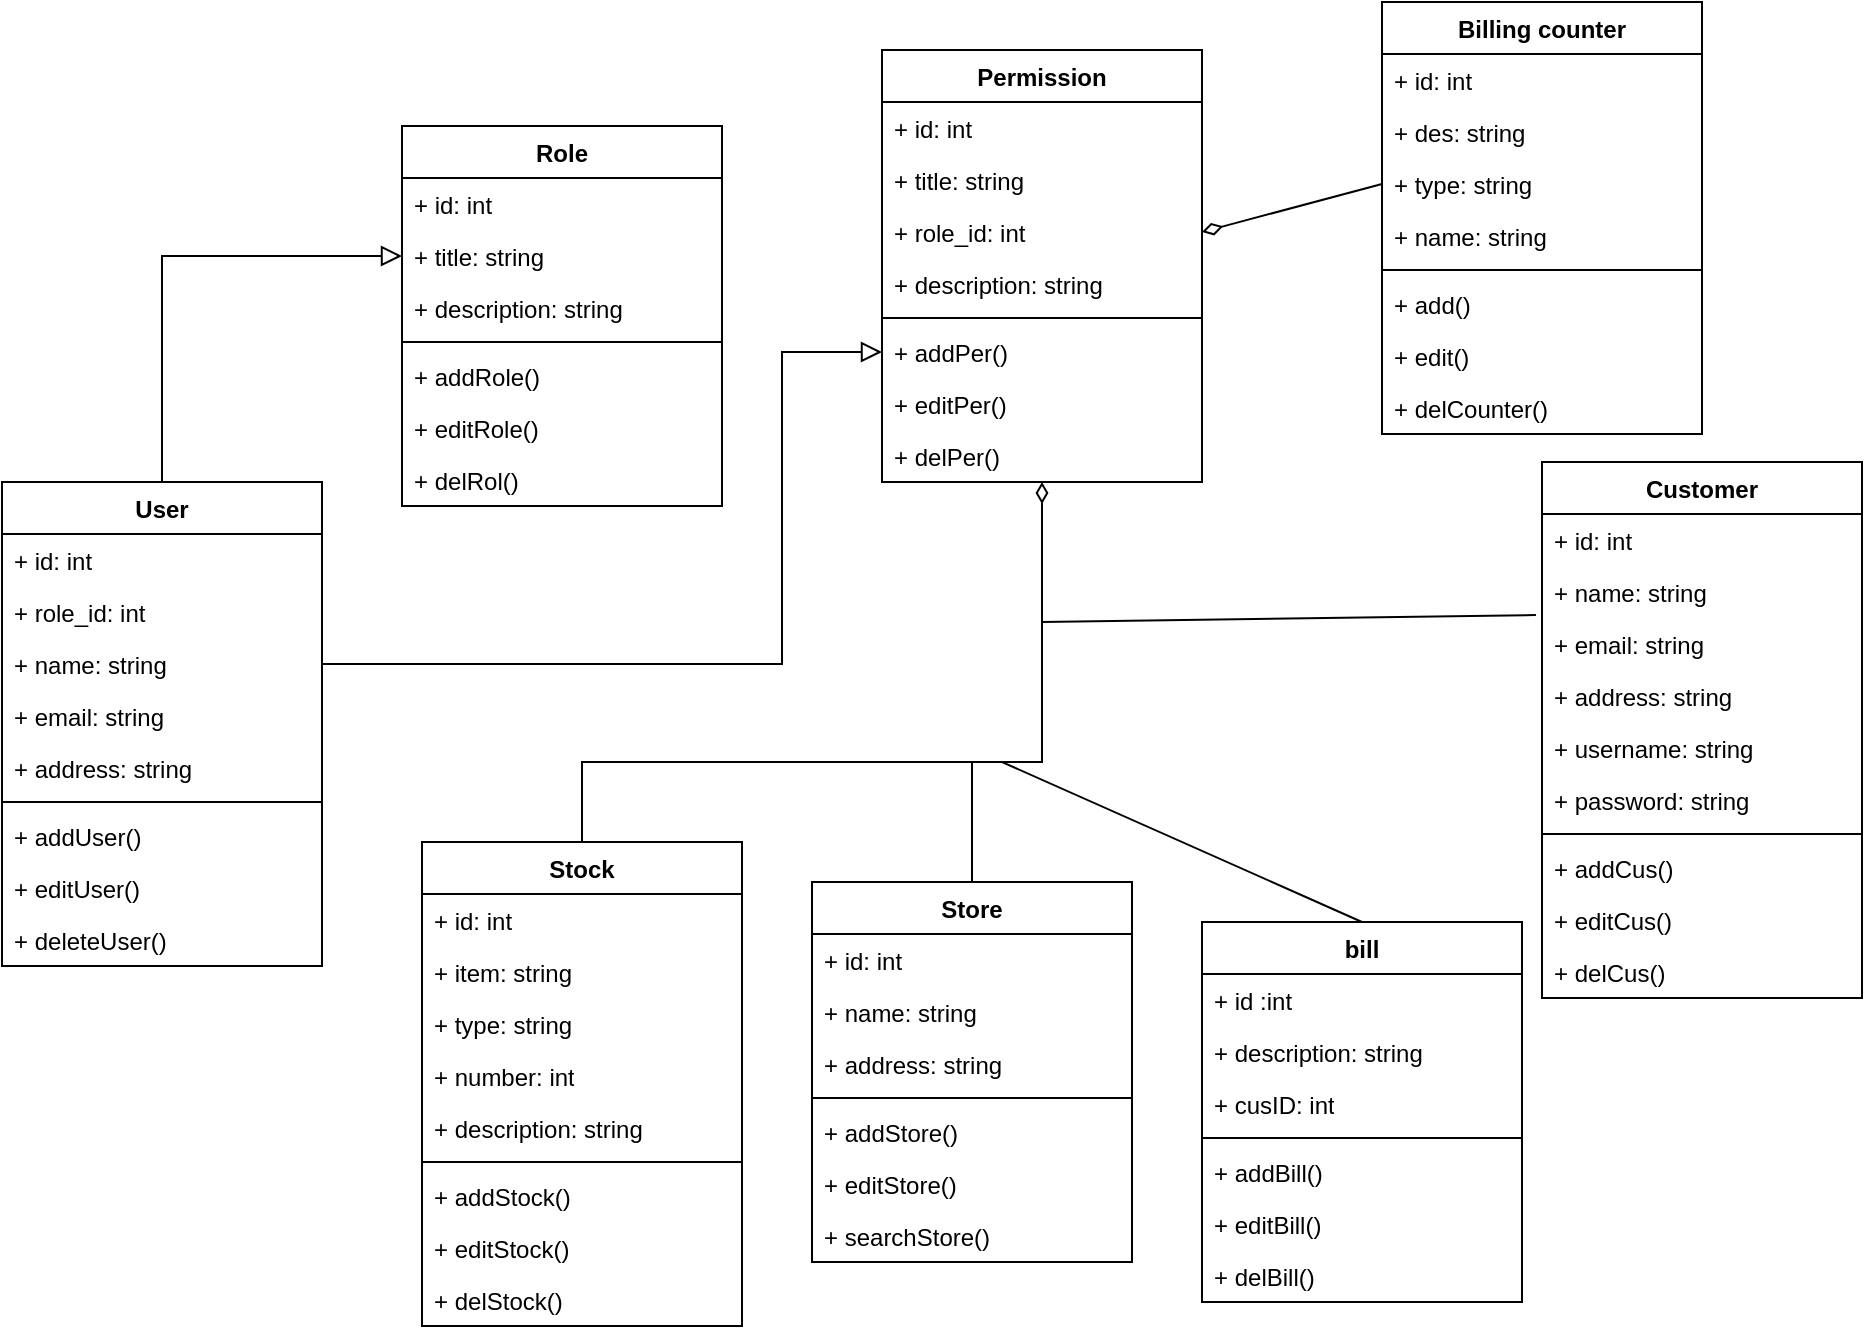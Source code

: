 <mxfile version="22.1.11" type="device">
  <diagram name="Trang-1" id="JTNX_Ec30hekgTK82rhO">
    <mxGraphModel dx="2017" dy="652" grid="1" gridSize="10" guides="1" tooltips="1" connect="1" arrows="1" fold="1" page="1" pageScale="1" pageWidth="850" pageHeight="1100" math="0" shadow="0">
      <root>
        <mxCell id="0" />
        <mxCell id="1" parent="0" />
        <mxCell id="xj2bSiRLXiBLBmCNieWA-5" value="Role" style="swimlane;fontStyle=1;align=center;verticalAlign=top;childLayout=stackLayout;horizontal=1;startSize=26;horizontalStack=0;resizeParent=1;resizeParentMax=0;resizeLast=0;collapsible=1;marginBottom=0;whiteSpace=wrap;html=1;" vertex="1" parent="1">
          <mxGeometry x="60" y="192" width="160" height="190" as="geometry" />
        </mxCell>
        <mxCell id="xj2bSiRLXiBLBmCNieWA-6" value="+ id: int" style="text;strokeColor=none;fillColor=none;align=left;verticalAlign=top;spacingLeft=4;spacingRight=4;overflow=hidden;rotatable=0;points=[[0,0.5],[1,0.5]];portConstraint=eastwest;whiteSpace=wrap;html=1;" vertex="1" parent="xj2bSiRLXiBLBmCNieWA-5">
          <mxGeometry y="26" width="160" height="26" as="geometry" />
        </mxCell>
        <mxCell id="xj2bSiRLXiBLBmCNieWA-48" value="+ title: string" style="text;strokeColor=none;fillColor=none;align=left;verticalAlign=top;spacingLeft=4;spacingRight=4;overflow=hidden;rotatable=0;points=[[0,0.5],[1,0.5]];portConstraint=eastwest;whiteSpace=wrap;html=1;" vertex="1" parent="xj2bSiRLXiBLBmCNieWA-5">
          <mxGeometry y="52" width="160" height="26" as="geometry" />
        </mxCell>
        <mxCell id="xj2bSiRLXiBLBmCNieWA-49" value="+ description: string" style="text;strokeColor=none;fillColor=none;align=left;verticalAlign=top;spacingLeft=4;spacingRight=4;overflow=hidden;rotatable=0;points=[[0,0.5],[1,0.5]];portConstraint=eastwest;whiteSpace=wrap;html=1;" vertex="1" parent="xj2bSiRLXiBLBmCNieWA-5">
          <mxGeometry y="78" width="160" height="26" as="geometry" />
        </mxCell>
        <mxCell id="xj2bSiRLXiBLBmCNieWA-7" value="" style="line;strokeWidth=1;fillColor=none;align=left;verticalAlign=middle;spacingTop=-1;spacingLeft=3;spacingRight=3;rotatable=0;labelPosition=right;points=[];portConstraint=eastwest;strokeColor=inherit;" vertex="1" parent="xj2bSiRLXiBLBmCNieWA-5">
          <mxGeometry y="104" width="160" height="8" as="geometry" />
        </mxCell>
        <mxCell id="xj2bSiRLXiBLBmCNieWA-8" value="+ addRole()" style="text;strokeColor=none;fillColor=none;align=left;verticalAlign=top;spacingLeft=4;spacingRight=4;overflow=hidden;rotatable=0;points=[[0,0.5],[1,0.5]];portConstraint=eastwest;whiteSpace=wrap;html=1;" vertex="1" parent="xj2bSiRLXiBLBmCNieWA-5">
          <mxGeometry y="112" width="160" height="26" as="geometry" />
        </mxCell>
        <mxCell id="xj2bSiRLXiBLBmCNieWA-50" value="+ editRole()" style="text;strokeColor=none;fillColor=none;align=left;verticalAlign=top;spacingLeft=4;spacingRight=4;overflow=hidden;rotatable=0;points=[[0,0.5],[1,0.5]];portConstraint=eastwest;whiteSpace=wrap;html=1;" vertex="1" parent="xj2bSiRLXiBLBmCNieWA-5">
          <mxGeometry y="138" width="160" height="26" as="geometry" />
        </mxCell>
        <mxCell id="xj2bSiRLXiBLBmCNieWA-51" value="+ delRol()" style="text;strokeColor=none;fillColor=none;align=left;verticalAlign=top;spacingLeft=4;spacingRight=4;overflow=hidden;rotatable=0;points=[[0,0.5],[1,0.5]];portConstraint=eastwest;whiteSpace=wrap;html=1;" vertex="1" parent="xj2bSiRLXiBLBmCNieWA-5">
          <mxGeometry y="164" width="160" height="26" as="geometry" />
        </mxCell>
        <mxCell id="xj2bSiRLXiBLBmCNieWA-9" value="Stock" style="swimlane;fontStyle=1;align=center;verticalAlign=top;childLayout=stackLayout;horizontal=1;startSize=26;horizontalStack=0;resizeParent=1;resizeParentMax=0;resizeLast=0;collapsible=1;marginBottom=0;whiteSpace=wrap;html=1;" vertex="1" parent="1">
          <mxGeometry x="70" y="550" width="160" height="242" as="geometry" />
        </mxCell>
        <mxCell id="xj2bSiRLXiBLBmCNieWA-10" value="+ id: int&lt;span style=&quot;white-space: pre;&quot;&gt;&#x9;&lt;/span&gt;" style="text;strokeColor=none;fillColor=none;align=left;verticalAlign=top;spacingLeft=4;spacingRight=4;overflow=hidden;rotatable=0;points=[[0,0.5],[1,0.5]];portConstraint=eastwest;whiteSpace=wrap;html=1;" vertex="1" parent="xj2bSiRLXiBLBmCNieWA-9">
          <mxGeometry y="26" width="160" height="26" as="geometry" />
        </mxCell>
        <mxCell id="xj2bSiRLXiBLBmCNieWA-78" value="+ item: string" style="text;strokeColor=none;fillColor=none;align=left;verticalAlign=top;spacingLeft=4;spacingRight=4;overflow=hidden;rotatable=0;points=[[0,0.5],[1,0.5]];portConstraint=eastwest;whiteSpace=wrap;html=1;" vertex="1" parent="xj2bSiRLXiBLBmCNieWA-9">
          <mxGeometry y="52" width="160" height="26" as="geometry" />
        </mxCell>
        <mxCell id="xj2bSiRLXiBLBmCNieWA-79" value="+ type: string" style="text;strokeColor=none;fillColor=none;align=left;verticalAlign=top;spacingLeft=4;spacingRight=4;overflow=hidden;rotatable=0;points=[[0,0.5],[1,0.5]];portConstraint=eastwest;whiteSpace=wrap;html=1;" vertex="1" parent="xj2bSiRLXiBLBmCNieWA-9">
          <mxGeometry y="78" width="160" height="26" as="geometry" />
        </mxCell>
        <mxCell id="xj2bSiRLXiBLBmCNieWA-76" value="+ number: int" style="text;strokeColor=none;fillColor=none;align=left;verticalAlign=top;spacingLeft=4;spacingRight=4;overflow=hidden;rotatable=0;points=[[0,0.5],[1,0.5]];portConstraint=eastwest;whiteSpace=wrap;html=1;" vertex="1" parent="xj2bSiRLXiBLBmCNieWA-9">
          <mxGeometry y="104" width="160" height="26" as="geometry" />
        </mxCell>
        <mxCell id="xj2bSiRLXiBLBmCNieWA-77" value="+ description: string" style="text;strokeColor=none;fillColor=none;align=left;verticalAlign=top;spacingLeft=4;spacingRight=4;overflow=hidden;rotatable=0;points=[[0,0.5],[1,0.5]];portConstraint=eastwest;whiteSpace=wrap;html=1;" vertex="1" parent="xj2bSiRLXiBLBmCNieWA-9">
          <mxGeometry y="130" width="160" height="26" as="geometry" />
        </mxCell>
        <mxCell id="xj2bSiRLXiBLBmCNieWA-11" value="" style="line;strokeWidth=1;fillColor=none;align=left;verticalAlign=middle;spacingTop=-1;spacingLeft=3;spacingRight=3;rotatable=0;labelPosition=right;points=[];portConstraint=eastwest;strokeColor=inherit;" vertex="1" parent="xj2bSiRLXiBLBmCNieWA-9">
          <mxGeometry y="156" width="160" height="8" as="geometry" />
        </mxCell>
        <mxCell id="xj2bSiRLXiBLBmCNieWA-80" value="+ addStock()" style="text;strokeColor=none;fillColor=none;align=left;verticalAlign=top;spacingLeft=4;spacingRight=4;overflow=hidden;rotatable=0;points=[[0,0.5],[1,0.5]];portConstraint=eastwest;whiteSpace=wrap;html=1;" vertex="1" parent="xj2bSiRLXiBLBmCNieWA-9">
          <mxGeometry y="164" width="160" height="26" as="geometry" />
        </mxCell>
        <mxCell id="xj2bSiRLXiBLBmCNieWA-12" value="+ editStock()" style="text;strokeColor=none;fillColor=none;align=left;verticalAlign=top;spacingLeft=4;spacingRight=4;overflow=hidden;rotatable=0;points=[[0,0.5],[1,0.5]];portConstraint=eastwest;whiteSpace=wrap;html=1;" vertex="1" parent="xj2bSiRLXiBLBmCNieWA-9">
          <mxGeometry y="190" width="160" height="26" as="geometry" />
        </mxCell>
        <mxCell id="xj2bSiRLXiBLBmCNieWA-81" value="+ delStock()" style="text;strokeColor=none;fillColor=none;align=left;verticalAlign=top;spacingLeft=4;spacingRight=4;overflow=hidden;rotatable=0;points=[[0,0.5],[1,0.5]];portConstraint=eastwest;whiteSpace=wrap;html=1;" vertex="1" parent="xj2bSiRLXiBLBmCNieWA-9">
          <mxGeometry y="216" width="160" height="26" as="geometry" />
        </mxCell>
        <mxCell id="xj2bSiRLXiBLBmCNieWA-17" value="Customer" style="swimlane;fontStyle=1;align=center;verticalAlign=top;childLayout=stackLayout;horizontal=1;startSize=26;horizontalStack=0;resizeParent=1;resizeParentMax=0;resizeLast=0;collapsible=1;marginBottom=0;whiteSpace=wrap;html=1;" vertex="1" parent="1">
          <mxGeometry x="630" y="360" width="160" height="268" as="geometry" />
        </mxCell>
        <mxCell id="xj2bSiRLXiBLBmCNieWA-18" value="+ id: int" style="text;strokeColor=none;fillColor=none;align=left;verticalAlign=top;spacingLeft=4;spacingRight=4;overflow=hidden;rotatable=0;points=[[0,0.5],[1,0.5]];portConstraint=eastwest;whiteSpace=wrap;html=1;" vertex="1" parent="xj2bSiRLXiBLBmCNieWA-17">
          <mxGeometry y="26" width="160" height="26" as="geometry" />
        </mxCell>
        <mxCell id="xj2bSiRLXiBLBmCNieWA-66" value="+ name: string" style="text;strokeColor=none;fillColor=none;align=left;verticalAlign=top;spacingLeft=4;spacingRight=4;overflow=hidden;rotatable=0;points=[[0,0.5],[1,0.5]];portConstraint=eastwest;whiteSpace=wrap;html=1;" vertex="1" parent="xj2bSiRLXiBLBmCNieWA-17">
          <mxGeometry y="52" width="160" height="26" as="geometry" />
        </mxCell>
        <mxCell id="xj2bSiRLXiBLBmCNieWA-71" value="+ email: string" style="text;strokeColor=none;fillColor=none;align=left;verticalAlign=top;spacingLeft=4;spacingRight=4;overflow=hidden;rotatable=0;points=[[0,0.5],[1,0.5]];portConstraint=eastwest;whiteSpace=wrap;html=1;" vertex="1" parent="xj2bSiRLXiBLBmCNieWA-17">
          <mxGeometry y="78" width="160" height="26" as="geometry" />
        </mxCell>
        <mxCell id="xj2bSiRLXiBLBmCNieWA-72" value="+ address: string" style="text;strokeColor=none;fillColor=none;align=left;verticalAlign=top;spacingLeft=4;spacingRight=4;overflow=hidden;rotatable=0;points=[[0,0.5],[1,0.5]];portConstraint=eastwest;whiteSpace=wrap;html=1;" vertex="1" parent="xj2bSiRLXiBLBmCNieWA-17">
          <mxGeometry y="104" width="160" height="26" as="geometry" />
        </mxCell>
        <mxCell id="xj2bSiRLXiBLBmCNieWA-67" value="+ username: string" style="text;strokeColor=none;fillColor=none;align=left;verticalAlign=top;spacingLeft=4;spacingRight=4;overflow=hidden;rotatable=0;points=[[0,0.5],[1,0.5]];portConstraint=eastwest;whiteSpace=wrap;html=1;" vertex="1" parent="xj2bSiRLXiBLBmCNieWA-17">
          <mxGeometry y="130" width="160" height="26" as="geometry" />
        </mxCell>
        <mxCell id="xj2bSiRLXiBLBmCNieWA-73" value="+ password: string" style="text;strokeColor=none;fillColor=none;align=left;verticalAlign=top;spacingLeft=4;spacingRight=4;overflow=hidden;rotatable=0;points=[[0,0.5],[1,0.5]];portConstraint=eastwest;whiteSpace=wrap;html=1;" vertex="1" parent="xj2bSiRLXiBLBmCNieWA-17">
          <mxGeometry y="156" width="160" height="26" as="geometry" />
        </mxCell>
        <mxCell id="xj2bSiRLXiBLBmCNieWA-19" value="" style="line;strokeWidth=1;fillColor=none;align=left;verticalAlign=middle;spacingTop=-1;spacingLeft=3;spacingRight=3;rotatable=0;labelPosition=right;points=[];portConstraint=eastwest;strokeColor=inherit;" vertex="1" parent="xj2bSiRLXiBLBmCNieWA-17">
          <mxGeometry y="182" width="160" height="8" as="geometry" />
        </mxCell>
        <mxCell id="xj2bSiRLXiBLBmCNieWA-20" value="+ addCus()" style="text;strokeColor=none;fillColor=none;align=left;verticalAlign=top;spacingLeft=4;spacingRight=4;overflow=hidden;rotatable=0;points=[[0,0.5],[1,0.5]];portConstraint=eastwest;whiteSpace=wrap;html=1;" vertex="1" parent="xj2bSiRLXiBLBmCNieWA-17">
          <mxGeometry y="190" width="160" height="26" as="geometry" />
        </mxCell>
        <mxCell id="xj2bSiRLXiBLBmCNieWA-74" value="+ editCus()" style="text;strokeColor=none;fillColor=none;align=left;verticalAlign=top;spacingLeft=4;spacingRight=4;overflow=hidden;rotatable=0;points=[[0,0.5],[1,0.5]];portConstraint=eastwest;whiteSpace=wrap;html=1;" vertex="1" parent="xj2bSiRLXiBLBmCNieWA-17">
          <mxGeometry y="216" width="160" height="26" as="geometry" />
        </mxCell>
        <mxCell id="xj2bSiRLXiBLBmCNieWA-75" value="+ delCus()" style="text;strokeColor=none;fillColor=none;align=left;verticalAlign=top;spacingLeft=4;spacingRight=4;overflow=hidden;rotatable=0;points=[[0,0.5],[1,0.5]];portConstraint=eastwest;whiteSpace=wrap;html=1;" vertex="1" parent="xj2bSiRLXiBLBmCNieWA-17">
          <mxGeometry y="242" width="160" height="26" as="geometry" />
        </mxCell>
        <mxCell id="xj2bSiRLXiBLBmCNieWA-25" value="User" style="swimlane;fontStyle=1;align=center;verticalAlign=top;childLayout=stackLayout;horizontal=1;startSize=26;horizontalStack=0;resizeParent=1;resizeParentMax=0;resizeLast=0;collapsible=1;marginBottom=0;whiteSpace=wrap;html=1;" vertex="1" parent="1">
          <mxGeometry x="-140" y="370" width="160" height="242" as="geometry" />
        </mxCell>
        <mxCell id="xj2bSiRLXiBLBmCNieWA-26" value="+ id: int" style="text;strokeColor=none;fillColor=none;align=left;verticalAlign=top;spacingLeft=4;spacingRight=4;overflow=hidden;rotatable=0;points=[[0,0.5],[1,0.5]];portConstraint=eastwest;whiteSpace=wrap;html=1;" vertex="1" parent="xj2bSiRLXiBLBmCNieWA-25">
          <mxGeometry y="26" width="160" height="26" as="geometry" />
        </mxCell>
        <mxCell id="xj2bSiRLXiBLBmCNieWA-41" value="+ role_id: int" style="text;strokeColor=none;fillColor=none;align=left;verticalAlign=top;spacingLeft=4;spacingRight=4;overflow=hidden;rotatable=0;points=[[0,0.5],[1,0.5]];portConstraint=eastwest;whiteSpace=wrap;html=1;" vertex="1" parent="xj2bSiRLXiBLBmCNieWA-25">
          <mxGeometry y="52" width="160" height="26" as="geometry" />
        </mxCell>
        <mxCell id="xj2bSiRLXiBLBmCNieWA-43" value="+ name: string" style="text;strokeColor=none;fillColor=none;align=left;verticalAlign=top;spacingLeft=4;spacingRight=4;overflow=hidden;rotatable=0;points=[[0,0.5],[1,0.5]];portConstraint=eastwest;whiteSpace=wrap;html=1;" vertex="1" parent="xj2bSiRLXiBLBmCNieWA-25">
          <mxGeometry y="78" width="160" height="26" as="geometry" />
        </mxCell>
        <mxCell id="xj2bSiRLXiBLBmCNieWA-44" value="+ email: string" style="text;strokeColor=none;fillColor=none;align=left;verticalAlign=top;spacingLeft=4;spacingRight=4;overflow=hidden;rotatable=0;points=[[0,0.5],[1,0.5]];portConstraint=eastwest;whiteSpace=wrap;html=1;" vertex="1" parent="xj2bSiRLXiBLBmCNieWA-25">
          <mxGeometry y="104" width="160" height="26" as="geometry" />
        </mxCell>
        <mxCell id="xj2bSiRLXiBLBmCNieWA-45" value="+ address: string" style="text;strokeColor=none;fillColor=none;align=left;verticalAlign=top;spacingLeft=4;spacingRight=4;overflow=hidden;rotatable=0;points=[[0,0.5],[1,0.5]];portConstraint=eastwest;whiteSpace=wrap;html=1;" vertex="1" parent="xj2bSiRLXiBLBmCNieWA-25">
          <mxGeometry y="130" width="160" height="26" as="geometry" />
        </mxCell>
        <mxCell id="xj2bSiRLXiBLBmCNieWA-27" value="" style="line;strokeWidth=1;fillColor=none;align=left;verticalAlign=middle;spacingTop=-1;spacingLeft=3;spacingRight=3;rotatable=0;labelPosition=right;points=[];portConstraint=eastwest;strokeColor=inherit;" vertex="1" parent="xj2bSiRLXiBLBmCNieWA-25">
          <mxGeometry y="156" width="160" height="8" as="geometry" />
        </mxCell>
        <mxCell id="xj2bSiRLXiBLBmCNieWA-28" value="+ addUser()" style="text;strokeColor=none;fillColor=none;align=left;verticalAlign=top;spacingLeft=4;spacingRight=4;overflow=hidden;rotatable=0;points=[[0,0.5],[1,0.5]];portConstraint=eastwest;whiteSpace=wrap;html=1;" vertex="1" parent="xj2bSiRLXiBLBmCNieWA-25">
          <mxGeometry y="164" width="160" height="26" as="geometry" />
        </mxCell>
        <mxCell id="xj2bSiRLXiBLBmCNieWA-46" value="+ editUser()" style="text;strokeColor=none;fillColor=none;align=left;verticalAlign=top;spacingLeft=4;spacingRight=4;overflow=hidden;rotatable=0;points=[[0,0.5],[1,0.5]];portConstraint=eastwest;whiteSpace=wrap;html=1;" vertex="1" parent="xj2bSiRLXiBLBmCNieWA-25">
          <mxGeometry y="190" width="160" height="26" as="geometry" />
        </mxCell>
        <mxCell id="xj2bSiRLXiBLBmCNieWA-47" value="+ deleteUser()" style="text;strokeColor=none;fillColor=none;align=left;verticalAlign=top;spacingLeft=4;spacingRight=4;overflow=hidden;rotatable=0;points=[[0,0.5],[1,0.5]];portConstraint=eastwest;whiteSpace=wrap;html=1;" vertex="1" parent="xj2bSiRLXiBLBmCNieWA-25">
          <mxGeometry y="216" width="160" height="26" as="geometry" />
        </mxCell>
        <mxCell id="xj2bSiRLXiBLBmCNieWA-29" value="Permission" style="swimlane;fontStyle=1;align=center;verticalAlign=top;childLayout=stackLayout;horizontal=1;startSize=26;horizontalStack=0;resizeParent=1;resizeParentMax=0;resizeLast=0;collapsible=1;marginBottom=0;whiteSpace=wrap;html=1;" vertex="1" parent="1">
          <mxGeometry x="300" y="154" width="160" height="216" as="geometry" />
        </mxCell>
        <mxCell id="xj2bSiRLXiBLBmCNieWA-30" value="+ id: int" style="text;strokeColor=none;fillColor=none;align=left;verticalAlign=top;spacingLeft=4;spacingRight=4;overflow=hidden;rotatable=0;points=[[0,0.5],[1,0.5]];portConstraint=eastwest;whiteSpace=wrap;html=1;" vertex="1" parent="xj2bSiRLXiBLBmCNieWA-29">
          <mxGeometry y="26" width="160" height="26" as="geometry" />
        </mxCell>
        <mxCell id="xj2bSiRLXiBLBmCNieWA-54" value="+ title: string" style="text;strokeColor=none;fillColor=none;align=left;verticalAlign=top;spacingLeft=4;spacingRight=4;overflow=hidden;rotatable=0;points=[[0,0.5],[1,0.5]];portConstraint=eastwest;whiteSpace=wrap;html=1;" vertex="1" parent="xj2bSiRLXiBLBmCNieWA-29">
          <mxGeometry y="52" width="160" height="26" as="geometry" />
        </mxCell>
        <mxCell id="xj2bSiRLXiBLBmCNieWA-52" value="+ role_id: int" style="text;strokeColor=none;fillColor=none;align=left;verticalAlign=top;spacingLeft=4;spacingRight=4;overflow=hidden;rotatable=0;points=[[0,0.5],[1,0.5]];portConstraint=eastwest;whiteSpace=wrap;html=1;" vertex="1" parent="xj2bSiRLXiBLBmCNieWA-29">
          <mxGeometry y="78" width="160" height="26" as="geometry" />
        </mxCell>
        <mxCell id="xj2bSiRLXiBLBmCNieWA-53" value="+ description: string" style="text;strokeColor=none;fillColor=none;align=left;verticalAlign=top;spacingLeft=4;spacingRight=4;overflow=hidden;rotatable=0;points=[[0,0.5],[1,0.5]];portConstraint=eastwest;whiteSpace=wrap;html=1;" vertex="1" parent="xj2bSiRLXiBLBmCNieWA-29">
          <mxGeometry y="104" width="160" height="26" as="geometry" />
        </mxCell>
        <mxCell id="xj2bSiRLXiBLBmCNieWA-31" value="" style="line;strokeWidth=1;fillColor=none;align=left;verticalAlign=middle;spacingTop=-1;spacingLeft=3;spacingRight=3;rotatable=0;labelPosition=right;points=[];portConstraint=eastwest;strokeColor=inherit;" vertex="1" parent="xj2bSiRLXiBLBmCNieWA-29">
          <mxGeometry y="130" width="160" height="8" as="geometry" />
        </mxCell>
        <mxCell id="xj2bSiRLXiBLBmCNieWA-32" value="+ addPer()" style="text;strokeColor=none;fillColor=none;align=left;verticalAlign=top;spacingLeft=4;spacingRight=4;overflow=hidden;rotatable=0;points=[[0,0.5],[1,0.5]];portConstraint=eastwest;whiteSpace=wrap;html=1;" vertex="1" parent="xj2bSiRLXiBLBmCNieWA-29">
          <mxGeometry y="138" width="160" height="26" as="geometry" />
        </mxCell>
        <mxCell id="xj2bSiRLXiBLBmCNieWA-55" value="+ editPer()" style="text;strokeColor=none;fillColor=none;align=left;verticalAlign=top;spacingLeft=4;spacingRight=4;overflow=hidden;rotatable=0;points=[[0,0.5],[1,0.5]];portConstraint=eastwest;whiteSpace=wrap;html=1;" vertex="1" parent="xj2bSiRLXiBLBmCNieWA-29">
          <mxGeometry y="164" width="160" height="26" as="geometry" />
        </mxCell>
        <mxCell id="xj2bSiRLXiBLBmCNieWA-56" value="+ delPer()" style="text;strokeColor=none;fillColor=none;align=left;verticalAlign=top;spacingLeft=4;spacingRight=4;overflow=hidden;rotatable=0;points=[[0,0.5],[1,0.5]];portConstraint=eastwest;whiteSpace=wrap;html=1;" vertex="1" parent="xj2bSiRLXiBLBmCNieWA-29">
          <mxGeometry y="190" width="160" height="26" as="geometry" />
        </mxCell>
        <mxCell id="xj2bSiRLXiBLBmCNieWA-33" value="Billing counter" style="swimlane;fontStyle=1;align=center;verticalAlign=top;childLayout=stackLayout;horizontal=1;startSize=26;horizontalStack=0;resizeParent=1;resizeParentMax=0;resizeLast=0;collapsible=1;marginBottom=0;whiteSpace=wrap;html=1;" vertex="1" parent="1">
          <mxGeometry x="550" y="130" width="160" height="216" as="geometry" />
        </mxCell>
        <mxCell id="xj2bSiRLXiBLBmCNieWA-34" value="+ id: int" style="text;strokeColor=none;fillColor=none;align=left;verticalAlign=top;spacingLeft=4;spacingRight=4;overflow=hidden;rotatable=0;points=[[0,0.5],[1,0.5]];portConstraint=eastwest;whiteSpace=wrap;html=1;" vertex="1" parent="xj2bSiRLXiBLBmCNieWA-33">
          <mxGeometry y="26" width="160" height="26" as="geometry" />
        </mxCell>
        <mxCell id="xj2bSiRLXiBLBmCNieWA-62" value="+ des: string" style="text;strokeColor=none;fillColor=none;align=left;verticalAlign=top;spacingLeft=4;spacingRight=4;overflow=hidden;rotatable=0;points=[[0,0.5],[1,0.5]];portConstraint=eastwest;whiteSpace=wrap;html=1;" vertex="1" parent="xj2bSiRLXiBLBmCNieWA-33">
          <mxGeometry y="52" width="160" height="26" as="geometry" />
        </mxCell>
        <mxCell id="xj2bSiRLXiBLBmCNieWA-63" value="+ type: string" style="text;strokeColor=none;fillColor=none;align=left;verticalAlign=top;spacingLeft=4;spacingRight=4;overflow=hidden;rotatable=0;points=[[0,0.5],[1,0.5]];portConstraint=eastwest;whiteSpace=wrap;html=1;" vertex="1" parent="xj2bSiRLXiBLBmCNieWA-33">
          <mxGeometry y="78" width="160" height="26" as="geometry" />
        </mxCell>
        <mxCell id="xj2bSiRLXiBLBmCNieWA-61" value="+ name: string" style="text;strokeColor=none;fillColor=none;align=left;verticalAlign=top;spacingLeft=4;spacingRight=4;overflow=hidden;rotatable=0;points=[[0,0.5],[1,0.5]];portConstraint=eastwest;whiteSpace=wrap;html=1;" vertex="1" parent="xj2bSiRLXiBLBmCNieWA-33">
          <mxGeometry y="104" width="160" height="26" as="geometry" />
        </mxCell>
        <mxCell id="xj2bSiRLXiBLBmCNieWA-35" value="" style="line;strokeWidth=1;fillColor=none;align=left;verticalAlign=middle;spacingTop=-1;spacingLeft=3;spacingRight=3;rotatable=0;labelPosition=right;points=[];portConstraint=eastwest;strokeColor=inherit;" vertex="1" parent="xj2bSiRLXiBLBmCNieWA-33">
          <mxGeometry y="130" width="160" height="8" as="geometry" />
        </mxCell>
        <mxCell id="xj2bSiRLXiBLBmCNieWA-36" value="+ add()" style="text;strokeColor=none;fillColor=none;align=left;verticalAlign=top;spacingLeft=4;spacingRight=4;overflow=hidden;rotatable=0;points=[[0,0.5],[1,0.5]];portConstraint=eastwest;whiteSpace=wrap;html=1;" vertex="1" parent="xj2bSiRLXiBLBmCNieWA-33">
          <mxGeometry y="138" width="160" height="26" as="geometry" />
        </mxCell>
        <mxCell id="xj2bSiRLXiBLBmCNieWA-64" value="+ edit()" style="text;strokeColor=none;fillColor=none;align=left;verticalAlign=top;spacingLeft=4;spacingRight=4;overflow=hidden;rotatable=0;points=[[0,0.5],[1,0.5]];portConstraint=eastwest;whiteSpace=wrap;html=1;" vertex="1" parent="xj2bSiRLXiBLBmCNieWA-33">
          <mxGeometry y="164" width="160" height="26" as="geometry" />
        </mxCell>
        <mxCell id="xj2bSiRLXiBLBmCNieWA-65" value="+ delCounter()" style="text;strokeColor=none;fillColor=none;align=left;verticalAlign=top;spacingLeft=4;spacingRight=4;overflow=hidden;rotatable=0;points=[[0,0.5],[1,0.5]];portConstraint=eastwest;whiteSpace=wrap;html=1;" vertex="1" parent="xj2bSiRLXiBLBmCNieWA-33">
          <mxGeometry y="190" width="160" height="26" as="geometry" />
        </mxCell>
        <mxCell id="xj2bSiRLXiBLBmCNieWA-82" value="bill" style="swimlane;fontStyle=1;align=center;verticalAlign=top;childLayout=stackLayout;horizontal=1;startSize=26;horizontalStack=0;resizeParent=1;resizeParentMax=0;resizeLast=0;collapsible=1;marginBottom=0;whiteSpace=wrap;html=1;" vertex="1" parent="1">
          <mxGeometry x="460" y="590" width="160" height="190" as="geometry" />
        </mxCell>
        <mxCell id="xj2bSiRLXiBLBmCNieWA-83" value="+ id :int" style="text;strokeColor=none;fillColor=none;align=left;verticalAlign=top;spacingLeft=4;spacingRight=4;overflow=hidden;rotatable=0;points=[[0,0.5],[1,0.5]];portConstraint=eastwest;whiteSpace=wrap;html=1;" vertex="1" parent="xj2bSiRLXiBLBmCNieWA-82">
          <mxGeometry y="26" width="160" height="26" as="geometry" />
        </mxCell>
        <mxCell id="xj2bSiRLXiBLBmCNieWA-86" value="+ description: string" style="text;strokeColor=none;fillColor=none;align=left;verticalAlign=top;spacingLeft=4;spacingRight=4;overflow=hidden;rotatable=0;points=[[0,0.5],[1,0.5]];portConstraint=eastwest;whiteSpace=wrap;html=1;" vertex="1" parent="xj2bSiRLXiBLBmCNieWA-82">
          <mxGeometry y="52" width="160" height="26" as="geometry" />
        </mxCell>
        <mxCell id="xj2bSiRLXiBLBmCNieWA-87" value="+ cusID: int" style="text;strokeColor=none;fillColor=none;align=left;verticalAlign=top;spacingLeft=4;spacingRight=4;overflow=hidden;rotatable=0;points=[[0,0.5],[1,0.5]];portConstraint=eastwest;whiteSpace=wrap;html=1;" vertex="1" parent="xj2bSiRLXiBLBmCNieWA-82">
          <mxGeometry y="78" width="160" height="26" as="geometry" />
        </mxCell>
        <mxCell id="xj2bSiRLXiBLBmCNieWA-88" value="" style="line;strokeWidth=1;fillColor=none;align=left;verticalAlign=middle;spacingTop=-1;spacingLeft=3;spacingRight=3;rotatable=0;labelPosition=right;points=[];portConstraint=eastwest;strokeColor=inherit;" vertex="1" parent="xj2bSiRLXiBLBmCNieWA-82">
          <mxGeometry y="104" width="160" height="8" as="geometry" />
        </mxCell>
        <mxCell id="xj2bSiRLXiBLBmCNieWA-89" value="+ addBill()" style="text;strokeColor=none;fillColor=none;align=left;verticalAlign=top;spacingLeft=4;spacingRight=4;overflow=hidden;rotatable=0;points=[[0,0.5],[1,0.5]];portConstraint=eastwest;whiteSpace=wrap;html=1;" vertex="1" parent="xj2bSiRLXiBLBmCNieWA-82">
          <mxGeometry y="112" width="160" height="26" as="geometry" />
        </mxCell>
        <mxCell id="xj2bSiRLXiBLBmCNieWA-90" value="+ editBill()" style="text;strokeColor=none;fillColor=none;align=left;verticalAlign=top;spacingLeft=4;spacingRight=4;overflow=hidden;rotatable=0;points=[[0,0.5],[1,0.5]];portConstraint=eastwest;whiteSpace=wrap;html=1;" vertex="1" parent="xj2bSiRLXiBLBmCNieWA-82">
          <mxGeometry y="138" width="160" height="26" as="geometry" />
        </mxCell>
        <mxCell id="xj2bSiRLXiBLBmCNieWA-91" value="+ delBill()" style="text;strokeColor=none;fillColor=none;align=left;verticalAlign=top;spacingLeft=4;spacingRight=4;overflow=hidden;rotatable=0;points=[[0,0.5],[1,0.5]];portConstraint=eastwest;whiteSpace=wrap;html=1;" vertex="1" parent="xj2bSiRLXiBLBmCNieWA-82">
          <mxGeometry y="164" width="160" height="26" as="geometry" />
        </mxCell>
        <mxCell id="xj2bSiRLXiBLBmCNieWA-92" value="Store" style="swimlane;fontStyle=1;align=center;verticalAlign=top;childLayout=stackLayout;horizontal=1;startSize=26;horizontalStack=0;resizeParent=1;resizeParentMax=0;resizeLast=0;collapsible=1;marginBottom=0;whiteSpace=wrap;html=1;" vertex="1" parent="1">
          <mxGeometry x="265" y="570" width="160" height="190" as="geometry" />
        </mxCell>
        <mxCell id="xj2bSiRLXiBLBmCNieWA-93" value="+ id: int" style="text;strokeColor=none;fillColor=none;align=left;verticalAlign=top;spacingLeft=4;spacingRight=4;overflow=hidden;rotatable=0;points=[[0,0.5],[1,0.5]];portConstraint=eastwest;whiteSpace=wrap;html=1;" vertex="1" parent="xj2bSiRLXiBLBmCNieWA-92">
          <mxGeometry y="26" width="160" height="26" as="geometry" />
        </mxCell>
        <mxCell id="xj2bSiRLXiBLBmCNieWA-94" value="+ name: string" style="text;strokeColor=none;fillColor=none;align=left;verticalAlign=top;spacingLeft=4;spacingRight=4;overflow=hidden;rotatable=0;points=[[0,0.5],[1,0.5]];portConstraint=eastwest;whiteSpace=wrap;html=1;" vertex="1" parent="xj2bSiRLXiBLBmCNieWA-92">
          <mxGeometry y="52" width="160" height="26" as="geometry" />
        </mxCell>
        <mxCell id="xj2bSiRLXiBLBmCNieWA-96" value="+ address: string" style="text;strokeColor=none;fillColor=none;align=left;verticalAlign=top;spacingLeft=4;spacingRight=4;overflow=hidden;rotatable=0;points=[[0,0.5],[1,0.5]];portConstraint=eastwest;whiteSpace=wrap;html=1;" vertex="1" parent="xj2bSiRLXiBLBmCNieWA-92">
          <mxGeometry y="78" width="160" height="26" as="geometry" />
        </mxCell>
        <mxCell id="xj2bSiRLXiBLBmCNieWA-98" value="" style="line;strokeWidth=1;fillColor=none;align=left;verticalAlign=middle;spacingTop=-1;spacingLeft=3;spacingRight=3;rotatable=0;labelPosition=right;points=[];portConstraint=eastwest;strokeColor=inherit;" vertex="1" parent="xj2bSiRLXiBLBmCNieWA-92">
          <mxGeometry y="104" width="160" height="8" as="geometry" />
        </mxCell>
        <mxCell id="xj2bSiRLXiBLBmCNieWA-99" value="+ addStore()" style="text;strokeColor=none;fillColor=none;align=left;verticalAlign=top;spacingLeft=4;spacingRight=4;overflow=hidden;rotatable=0;points=[[0,0.5],[1,0.5]];portConstraint=eastwest;whiteSpace=wrap;html=1;" vertex="1" parent="xj2bSiRLXiBLBmCNieWA-92">
          <mxGeometry y="112" width="160" height="26" as="geometry" />
        </mxCell>
        <mxCell id="xj2bSiRLXiBLBmCNieWA-100" value="+ editStore()" style="text;strokeColor=none;fillColor=none;align=left;verticalAlign=top;spacingLeft=4;spacingRight=4;overflow=hidden;rotatable=0;points=[[0,0.5],[1,0.5]];portConstraint=eastwest;whiteSpace=wrap;html=1;" vertex="1" parent="xj2bSiRLXiBLBmCNieWA-92">
          <mxGeometry y="138" width="160" height="26" as="geometry" />
        </mxCell>
        <mxCell id="xj2bSiRLXiBLBmCNieWA-101" value="+ searchStore()" style="text;strokeColor=none;fillColor=none;align=left;verticalAlign=top;spacingLeft=4;spacingRight=4;overflow=hidden;rotatable=0;points=[[0,0.5],[1,0.5]];portConstraint=eastwest;whiteSpace=wrap;html=1;" vertex="1" parent="xj2bSiRLXiBLBmCNieWA-92">
          <mxGeometry y="164" width="160" height="26" as="geometry" />
        </mxCell>
        <mxCell id="xj2bSiRLXiBLBmCNieWA-102" value="" style="endArrow=none;startArrow=diamondThin;endFill=0;startFill=0;html=1;verticalAlign=bottom;labelBackgroundColor=none;strokeWidth=1;startSize=8;endSize=8;rounded=0;entryX=0.5;entryY=0;entryDx=0;entryDy=0;" edge="1" parent="1" source="xj2bSiRLXiBLBmCNieWA-56" target="xj2bSiRLXiBLBmCNieWA-9">
          <mxGeometry width="160" relative="1" as="geometry">
            <mxPoint x="345" y="480" as="sourcePoint" />
            <mxPoint x="505" y="480" as="targetPoint" />
            <Array as="points">
              <mxPoint x="380" y="510" />
              <mxPoint x="150" y="510" />
            </Array>
          </mxGeometry>
        </mxCell>
        <mxCell id="xj2bSiRLXiBLBmCNieWA-103" value="" style="endArrow=block;html=1;rounded=0;align=center;verticalAlign=bottom;endFill=0;labelBackgroundColor=none;endSize=8;exitX=0.5;exitY=0;exitDx=0;exitDy=0;entryX=0;entryY=0.5;entryDx=0;entryDy=0;" edge="1" parent="1" source="xj2bSiRLXiBLBmCNieWA-25" target="xj2bSiRLXiBLBmCNieWA-48">
          <mxGeometry relative="1" as="geometry">
            <mxPoint x="-120" y="310" as="sourcePoint" />
            <mxPoint x="40" y="310" as="targetPoint" />
            <Array as="points">
              <mxPoint x="-60" y="257" />
            </Array>
          </mxGeometry>
        </mxCell>
        <mxCell id="xj2bSiRLXiBLBmCNieWA-104" value="" style="resizable=0;html=1;align=center;verticalAlign=top;labelBackgroundColor=none;" connectable="0" vertex="1" parent="xj2bSiRLXiBLBmCNieWA-103">
          <mxGeometry relative="1" as="geometry" />
        </mxCell>
        <mxCell id="xj2bSiRLXiBLBmCNieWA-105" value="" style="endArrow=block;html=1;rounded=0;align=center;verticalAlign=bottom;endFill=0;labelBackgroundColor=none;endSize=8;exitX=1;exitY=0.5;exitDx=0;exitDy=0;entryX=0;entryY=0.5;entryDx=0;entryDy=0;" edge="1" parent="1" source="xj2bSiRLXiBLBmCNieWA-43" target="xj2bSiRLXiBLBmCNieWA-32">
          <mxGeometry relative="1" as="geometry">
            <mxPoint x="100" y="495" as="sourcePoint" />
            <mxPoint x="220" y="382" as="targetPoint" />
            <Array as="points">
              <mxPoint x="250" y="461" />
              <mxPoint x="250" y="305" />
            </Array>
          </mxGeometry>
        </mxCell>
        <mxCell id="xj2bSiRLXiBLBmCNieWA-106" value="" style="resizable=0;html=1;align=center;verticalAlign=top;labelBackgroundColor=none;" connectable="0" vertex="1" parent="xj2bSiRLXiBLBmCNieWA-105">
          <mxGeometry relative="1" as="geometry" />
        </mxCell>
        <mxCell id="xj2bSiRLXiBLBmCNieWA-109" value="" style="endArrow=none;html=1;rounded=0;entryX=-0.019;entryY=-0.056;entryDx=0;entryDy=0;entryPerimeter=0;" edge="1" parent="1" target="xj2bSiRLXiBLBmCNieWA-71">
          <mxGeometry width="50" height="50" relative="1" as="geometry">
            <mxPoint x="380" y="440" as="sourcePoint" />
            <mxPoint x="500" y="430" as="targetPoint" />
          </mxGeometry>
        </mxCell>
        <mxCell id="xj2bSiRLXiBLBmCNieWA-110" value="" style="endArrow=none;startArrow=diamondThin;endFill=0;startFill=0;html=1;verticalAlign=bottom;labelBackgroundColor=none;strokeWidth=1;startSize=8;endSize=8;rounded=0;exitX=1;exitY=0.5;exitDx=0;exitDy=0;entryX=0;entryY=0.5;entryDx=0;entryDy=0;" edge="1" parent="1" source="xj2bSiRLXiBLBmCNieWA-52" target="xj2bSiRLXiBLBmCNieWA-63">
          <mxGeometry width="160" relative="1" as="geometry">
            <mxPoint x="523" y="220" as="sourcePoint" />
            <mxPoint x="490" y="420" as="targetPoint" />
          </mxGeometry>
        </mxCell>
        <mxCell id="xj2bSiRLXiBLBmCNieWA-111" value="" style="endArrow=none;html=1;rounded=0;entryX=0.5;entryY=0;entryDx=0;entryDy=0;" edge="1" parent="1" target="xj2bSiRLXiBLBmCNieWA-82">
          <mxGeometry width="50" height="50" relative="1" as="geometry">
            <mxPoint x="360" y="510" as="sourcePoint" />
            <mxPoint x="637" y="447" as="targetPoint" />
          </mxGeometry>
        </mxCell>
        <mxCell id="xj2bSiRLXiBLBmCNieWA-112" value="" style="endArrow=none;html=1;rounded=0;entryX=0.5;entryY=0;entryDx=0;entryDy=0;" edge="1" parent="1" target="xj2bSiRLXiBLBmCNieWA-92">
          <mxGeometry width="50" height="50" relative="1" as="geometry">
            <mxPoint x="345" y="510" as="sourcePoint" />
            <mxPoint x="480" y="600" as="targetPoint" />
          </mxGeometry>
        </mxCell>
      </root>
    </mxGraphModel>
  </diagram>
</mxfile>
